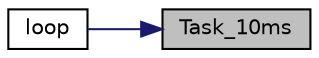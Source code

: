 digraph "Task_10ms"
{
 // LATEX_PDF_SIZE
  edge [fontname="Helvetica",fontsize="10",labelfontname="Helvetica",labelfontsize="10"];
  node [fontname="Helvetica",fontsize="10",shape=record];
  rankdir="RL";
  Node1 [label="Task_10ms",height=0.2,width=0.4,color="black", fillcolor="grey75", style="filled", fontcolor="black",tooltip="Function Task_10ms called every 10 msec."];
  Node1 -> Node2 [dir="back",color="midnightblue",fontsize="10",style="solid",fontname="Helvetica"];
  Node2 [label="loop",height=0.2,width=0.4,color="black", fillcolor="white", style="filled",URL="$Controller_8ino.html#afe461d27b9c48d5921c00d521181f12f",tooltip="Usual arduino steadily called function."];
}
